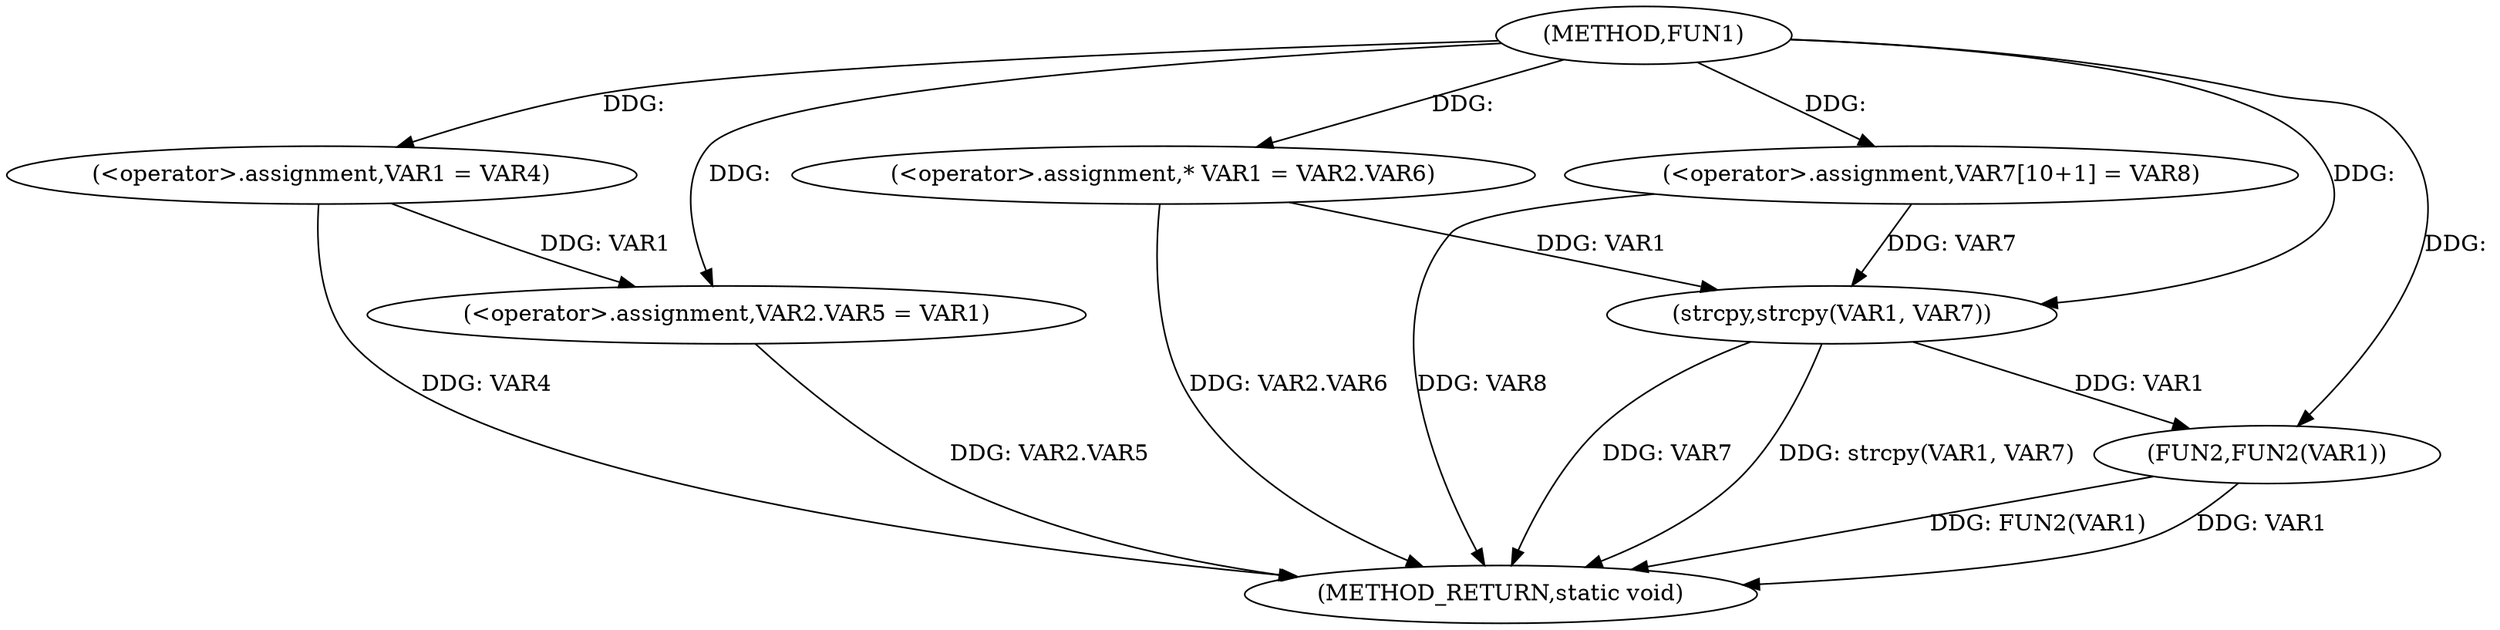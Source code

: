 digraph FUN1 {  
"1000100" [label = "(METHOD,FUN1)" ]
"1000131" [label = "(METHOD_RETURN,static void)" ]
"1000106" [label = "(<operator>.assignment,VAR1 = VAR4)" ]
"1000109" [label = "(<operator>.assignment,VAR2.VAR5 = VAR1)" ]
"1000116" [label = "(<operator>.assignment,* VAR1 = VAR2.VAR6)" ]
"1000123" [label = "(<operator>.assignment,VAR7[10+1] = VAR8)" ]
"1000126" [label = "(strcpy,strcpy(VAR1, VAR7))" ]
"1000129" [label = "(FUN2,FUN2(VAR1))" ]
  "1000123" -> "1000131"  [ label = "DDG: VAR8"] 
  "1000106" -> "1000131"  [ label = "DDG: VAR4"] 
  "1000129" -> "1000131"  [ label = "DDG: FUN2(VAR1)"] 
  "1000116" -> "1000131"  [ label = "DDG: VAR2.VAR6"] 
  "1000109" -> "1000131"  [ label = "DDG: VAR2.VAR5"] 
  "1000126" -> "1000131"  [ label = "DDG: VAR7"] 
  "1000129" -> "1000131"  [ label = "DDG: VAR1"] 
  "1000126" -> "1000131"  [ label = "DDG: strcpy(VAR1, VAR7)"] 
  "1000100" -> "1000106"  [ label = "DDG: "] 
  "1000106" -> "1000109"  [ label = "DDG: VAR1"] 
  "1000100" -> "1000109"  [ label = "DDG: "] 
  "1000100" -> "1000116"  [ label = "DDG: "] 
  "1000100" -> "1000123"  [ label = "DDG: "] 
  "1000116" -> "1000126"  [ label = "DDG: VAR1"] 
  "1000100" -> "1000126"  [ label = "DDG: "] 
  "1000123" -> "1000126"  [ label = "DDG: VAR7"] 
  "1000126" -> "1000129"  [ label = "DDG: VAR1"] 
  "1000100" -> "1000129"  [ label = "DDG: "] 
}
